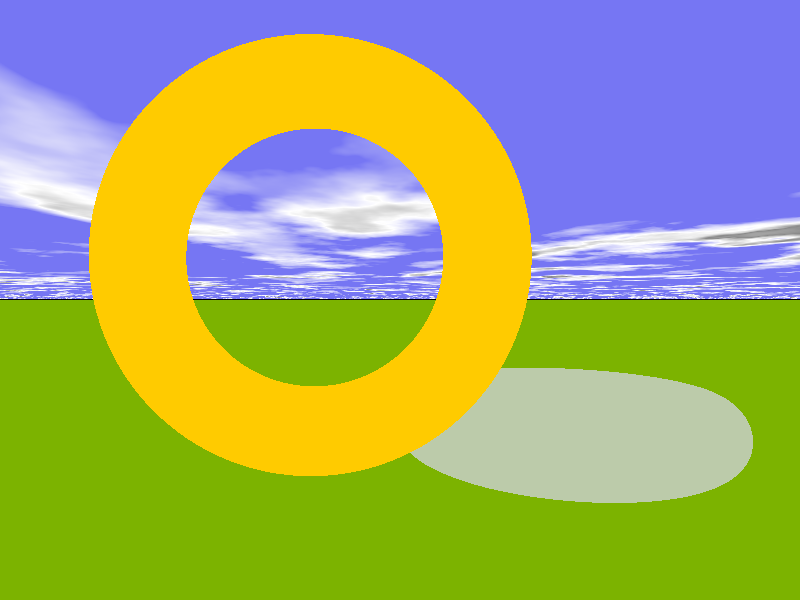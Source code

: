// PoVRay 3.7 Scene File "torus.pov"
// autor:  Walber Mota, 15-Abril-2024
//--------------------------------------------------------------------------

#version 3.7;
global_settings{ assumed_gamma 1.0 }
#default{ finish{ ambient 0.1 diffuse 0.9 }} 

//--------------------------------------------------------------------------
#include "colors.inc"
#include "textures.inc"

// camera ------------------------------------------------------------------
#declare Camera_0 = camera {/*ultra_wide_angle*/ angle 75      // front view
                            location  <0.0 , 1.0 ,-3.0>
                            right     x*image_width/image_height
                            look_at   <0.0 , 1.0 , 0.0>}
#declare Camera_1 = camera {/*ultra_wide_angle*/ angle 90   // diagonal view
                            location  <2.0 , 2.5 ,-3.0>
                            right     x*image_width/image_height
                            look_at   <0.0 , 1.0 , 0.0>}
#declare Camera_2 = camera {/*ultra_wide_angle*/ angle 90 // right side view
                            location  <3.0 , 1.0 , 0.0>
                            right     x*image_width/image_height
                            look_at   <0.0 , 1.0 , 0.0>}
#declare Camera_3 = camera {/*ultra_wide_angle*/ angle 90        // top view
                            location  <0.0 , 3.0 ,-0.001>
                            right     x*image_width/image_height
                            look_at   <0.0 , 1.0 , 0.0>}
camera{Camera_0}

// sun ---------------------------------------------------------------------
light_source{<1500,2500,-2500> color White}

// sky ---------------------------------------------------------------------
plane{<0,1,0>,1 hollow  
       texture{ pigment{ bozo turbulence 0.92
                         color_map { [0.00 rgb <0.20, 0.20, 1.0>*0.9]
                                     [0.50 rgb <0.20, 0.20, 1.0>*0.9]
                                     [0.70 rgb <1,1,1>]
                                     [0.85 rgb <0.25,0.25,0.25>]
                                     [1.0 rgb <0.5,0.5,0.5>]}
                        scale<1,1,1.5>*2.5  translate< 0,0,0>
                       }
                finish {ambient 1 diffuse 0} }      
       scale 10000}

// Terreno ----------------------------------
plane{ <0,1,0>, -2
       texture{
          pigment{ color rgb<0.20,0.45,0>}
          normal { bumps 0.75 scale 0.015 }
          finish { phong 0.5 }
       } // Fim da textura
     } // Fim do plano (terreno)

//--------------------------------------------------------------------------
//---------------------------- objetos em cena ----------------------------
//--------------------------------------------------------------------------
torus{ 1.00, 0.25
       //rotate<0,0,0>
       translate< 1.2, 0.1,1>
       texture{
         pigment{ color rgb<0.5,0.6,0.4>} 
         finish { phong 1} 
       }
     }

torus{ 1.00, 0.25
       rotate<90,0,0>
       translate<-0.5, 1+0.25,0 >
       texture{
          pigment{ color rgb<1,0.6,0>} 
          finish { phong 1} 
       } 
     }
